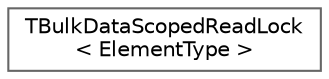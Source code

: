 digraph "Graphical Class Hierarchy"
{
 // INTERACTIVE_SVG=YES
 // LATEX_PDF_SIZE
  bgcolor="transparent";
  edge [fontname=Helvetica,fontsize=10,labelfontname=Helvetica,labelfontsize=10];
  node [fontname=Helvetica,fontsize=10,shape=box,height=0.2,width=0.4];
  rankdir="LR";
  Node0 [id="Node000000",label="TBulkDataScopedReadLock\l\< ElementType \>",height=0.2,width=0.4,color="grey40", fillcolor="white", style="filled",URL="$dd/d83/classTBulkDataScopedReadLock.html",tooltip="Locks the given bulkdata object for read access."];
}
